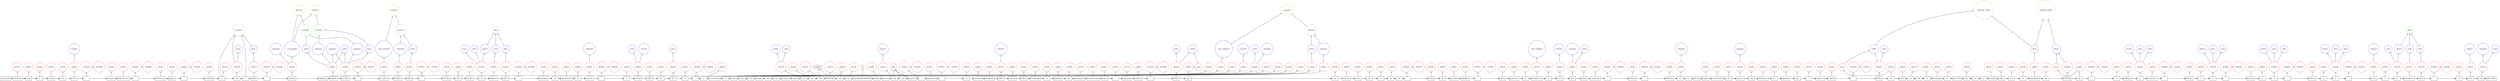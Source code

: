 digraph {
   rankdir=BT;
   edge [arrowhead=empty];

   subgraph {
      rank="source";
      edge [arrowhead=normal];
      node [shape=box];
      t0 [label="doc0_BOF"];
      t1 [label="tribunale"];
      t2 [label="civile"];
      t3 [label="e"];
      t4 [label="penale"];
      t5 [label="di"];
      t6 [label="ivrea"];
      t7 [label="\n"];
      t8 [label="sezione"];
      t9 [label="fallimentare"];
      t10 [label="\n"];
      t11 [label="fallimento"];
      t12 [label="kappa"];
      t13 [label="\n"];
      t14 [label="sentenza"];
      t15 [label="n"];
      t16 [label="40"];
      t17 [label="/"];
      t18 [label="2014"];
      t19 [label="\n"];
      t20 [label="giudice"];
      t21 [label="delegato"];
      t22 [label="simone"];
      t23 [label="michele"];
      t24 [label="\n"];
      t25 [label="curatore"];
      t26 [label="scalfaro"];
      t27 [label="fabio"];
      t28 [label="\n"];
      t29 [label="verifica"];
      t30 [label="dei"];
      t31 [label="crediti"];
      t32 [label="12"];
      t33 [label="febbraio"];
      t34 [label="2011"];
      t35 [label="\n"];
      t36 [label="domanda"];
      t37 [label="di"];
      t38 [label="ammissione"];
      t39 [label="al"];
      t40 [label="passivo"];
      t41 [label="\n"];
      t42 [label="a"];
      t43 [label="norma"];
      t44 [label="dell"];
      t45 [label="art"];
      t46 [label="93"];
      t47 [label="lf"];
      t48 [label="\n"];
      t49 [label="il"];
      t50 [label="sottoscritto"];
      t51 [label="d"];
      t52 [label="oria"];
      t53 [label="luca"];
      t54 [label="con"];
      t55 [label="studio"];
      t56 [label="in"];
      t57 [label="via"];
      t58 [label="claudio"];
      t59 [label="traina"];
      t60 [label="24"];
      t61 [label="tel"];
      t62 [label="346"];
      t63 [label="8594782"];
      t64 [label="cod"];
      t65 [label="fis"];
      t66 [label="qcnpla88m04c983k"];
      t67 [label="email"];
      t68 [label="luca.d"];
      t69 [label="oria"];
      t70 [label="@"];
      t71 [label="gmail.it"];
      t72 [label="\n"];
      t73 [label="premesso"];
      t74 [label="\n"];
      t75 [label="di"];
      t76 [label="risultare"];
      t77 [label="creditore"];
      t78 [label="della"];
      t79 [label="società"];
      t80 [label="fallita"];
      t81 [label="dichiarata"];
      t82 [label="in"];
      t83 [label="epigrafe"];
      t84 [label="per"];
      t85 [label="prestazioni"];
      t86 [label="professionali"];
      t87 [label="per"];
      t88 [label="i"];
      t89 [label="seguenti"];
      t90 [label="importi"];
      t91 [label="\n"];
      t92 [label="1923"];
      t93 [label="eur"];
      t94 [label="per"];
      t95 [label="onorari"];
      t96 [label="oltre"];
      t97 [label="iva"];
      t98 [label="e"];
      t99 [label="cp"];
      t100 [label="4%"];
      t101 [label="\n"];
      t102 [label="come"];
      t103 [label="da"];
      t104 [label="parcella"];
      t105 [label="allegata"];
      t106 [label="\n"];
      t107 [label="tanto"];
      t108 [label="premesso"];
      t109 [label="il"];
      t110 [label="sottoscritto"];
      t111 [label="d"];
      t112 [label="oria"];
      t113 [label="luca"];
      t114 [label="porge"];
      t115 [label="rispettosa"];
      t116 [label="\n"];
      t117 [label="istanza"];
      t118 [label="\n"];
      t119 [label="affinché"];
      t120 [label="la"];
      t121 [label="s.v"];
      t122 [label="ill.ma"];
      t123 [label="voglia"];
      t124 [label="ammetterlo"];
      t125 [label="al"];
      t126 [label="passivo"];
      t127 [label="del"];
      t128 [label="fallimento"];
      t129 [label="in"];
      t130 [label="epigrafe"];
      t131 [label="per"];
      t132 [label="i"];
      t133 [label="seguenti"];
      t134 [label="importi"];
      t135 [label="\n"];
      t136 [label="1923"];
      t137 [label="eur"];
      t138 [label="oltre"];
      t139 [label="cp"];
      t140 [label="4%"];
      t141 [label="al"];
      t142 [label="privilegio"];
      t143 [label="ex"];
      t144 [label="art.2753"];
      t145 [label="bis"];
      t146 [label="n.2"];
      t147 [label="c.c"];
      t148 [label="nonché"];
      t149 [label="oltre"];
      t150 [label="iva"];
      t151 [label="al"];
      t152 [label="chirografo"];
      t153 [label="per"];
      t154 [label="3330.00"];
      t155 [label="eur"];
      t156 [label="\n"];
      t157 [label="si"];
      t158 [label="allegano"];
      t159 [label="3"];
      t160 [label="documenti"];
      t161 [label="\n"];
      t162 [label="fattura"];
      t163 [label="n"];
      t164 [label="1"];
      t165 [label="\n"];
      t166 [label="fattura"];
      t167 [label="n"];
      t168 [label="2"];
      t169 [label="\n"];
      t170 [label="fattura"];
      t171 [label="n"];
      t172 [label="3"];
      t173 [label="\n"];
      t174 [label="ivrea"];
      t175 [label="li"];
      t176 [label="15"];
      t177 [label="settembre"];
      t178 [label="2013"];
      t179 [label="\n"];
      t180 [label="d"];
      t181 [label="oria"];
      t182 [label="luca"];
      t183 [label="doc0_EOF"];
      t0 -> t1;
      t1 -> t2;
      t2 -> t3;
      t3 -> t4;
      t4 -> t5;
      t5 -> t6;
      t6 -> t7;
      t7 -> t8;
      t8 -> t9;
      t9 -> t10;
      t10 -> t11;
      t11 -> t12;
      t12 -> t13;
      t13 -> t14;
      t14 -> t15;
      t15 -> t16;
      t16 -> t17;
      t17 -> t18;
      t18 -> t19;
      t19 -> t20;
      t20 -> t21;
      t21 -> t22;
      t22 -> t23;
      t23 -> t24;
      t24 -> t25;
      t25 -> t26;
      t26 -> t27;
      t27 -> t28;
      t28 -> t29;
      t29 -> t30;
      t30 -> t31;
      t31 -> t32;
      t32 -> t33;
      t33 -> t34;
      t34 -> t35;
      t35 -> t36;
      t36 -> t37;
      t37 -> t38;
      t38 -> t39;
      t39 -> t40;
      t40 -> t41;
      t41 -> t42;
      t42 -> t43;
      t43 -> t44;
      t44 -> t45;
      t45 -> t46;
      t46 -> t47;
      t47 -> t48;
      t48 -> t49;
      t49 -> t50;
      t50 -> t51;
      t51 -> t52;
      t52 -> t53;
      t53 -> t54;
      t54 -> t55;
      t55 -> t56;
      t56 -> t57;
      t57 -> t58;
      t58 -> t59;
      t59 -> t60;
      t60 -> t61;
      t61 -> t62;
      t62 -> t63;
      t63 -> t64;
      t64 -> t65;
      t65 -> t66;
      t66 -> t67;
      t67 -> t68;
      t68 -> t69;
      t69 -> t70;
      t70 -> t71;
      t71 -> t72;
      t72 -> t73;
      t73 -> t74;
      t74 -> t75;
      t75 -> t76;
      t76 -> t77;
      t77 -> t78;
      t78 -> t79;
      t79 -> t80;
      t80 -> t81;
      t81 -> t82;
      t82 -> t83;
      t83 -> t84;
      t84 -> t85;
      t85 -> t86;
      t86 -> t87;
      t87 -> t88;
      t88 -> t89;
      t89 -> t90;
      t90 -> t91;
      t91 -> t92;
      t92 -> t93;
      t93 -> t94;
      t94 -> t95;
      t95 -> t96;
      t96 -> t97;
      t97 -> t98;
      t98 -> t99;
      t99 -> t100;
      t100 -> t101;
      t101 -> t102;
      t102 -> t103;
      t103 -> t104;
      t104 -> t105;
      t105 -> t106;
      t106 -> t107;
      t107 -> t108;
      t108 -> t109;
      t109 -> t110;
      t110 -> t111;
      t111 -> t112;
      t112 -> t113;
      t113 -> t114;
      t114 -> t115;
      t115 -> t116;
      t116 -> t117;
      t117 -> t118;
      t118 -> t119;
      t119 -> t120;
      t120 -> t121;
      t121 -> t122;
      t122 -> t123;
      t123 -> t124;
      t124 -> t125;
      t125 -> t126;
      t126 -> t127;
      t127 -> t128;
      t128 -> t129;
      t129 -> t130;
      t130 -> t131;
      t131 -> t132;
      t132 -> t133;
      t133 -> t134;
      t134 -> t135;
      t135 -> t136;
      t136 -> t137;
      t137 -> t138;
      t138 -> t139;
      t139 -> t140;
      t140 -> t141;
      t141 -> t142;
      t142 -> t143;
      t143 -> t144;
      t144 -> t145;
      t145 -> t146;
      t146 -> t147;
      t147 -> t148;
      t148 -> t149;
      t149 -> t150;
      t150 -> t151;
      t151 -> t152;
      t152 -> t153;
      t153 -> t154;
      t154 -> t155;
      t155 -> t156;
      t156 -> t157;
      t157 -> t158;
      t158 -> t159;
      t159 -> t160;
      t160 -> t161;
      t161 -> t162;
      t162 -> t163;
      t163 -> t164;
      t164 -> t165;
      t165 -> t166;
      t166 -> t167;
      t167 -> t168;
      t168 -> t169;
      t169 -> t170;
      t170 -> t171;
      t171 -> t172;
      t172 -> t173;
      t173 -> t174;
      t174 -> t175;
      t175 -> t176;
      t176 -> t177;
      t177 -> t178;
      t178 -> t179;
      t179 -> t180;
      t180 -> t181;
      t181 -> t182;
      t182 -> t183;
   }

   subgraph {
      rank="same";
      node [color=red,shape=circle];
      tag130 [label=numero]; 
      tag131 [label=numero]; 
      tag132 [label=numero]; 
      tag133 [label=numero]; 
      tag134 [label=numero]; 
      tag135 [label=numero]; 
      tag136 [label=numero]; 
      tag137 [label=numero]; 
      tag138 [label=numero]; 
      tag139 [label=numero]; 
      tag140 [label=numero]; 
      tag141 [label=numero]; 
      tag142 [label=numero]; 
      tag143 [label=numero]; 
      tag144 [label=numero]; 
      tag145 [label=numero]; 
      tag146 [label=numero]; 
      tag0 [label=parola]; 
      tag1 [label=parola]; 
      tag2 [label=parola]; 
      tag3 [label=parola]; 
      tag4 [label=parola]; 
      tag5 [label=parola]; 
      tag6 [label=parola]; 
      tag7 [label=parola]; 
      tag8 [label=parola]; 
      tag9 [label=parola]; 
      tag10 [label=parola]; 
      tag11 [label=parola]; 
      tag12 [label=parola]; 
      tag13 [label=parola]; 
      tag14 [label=parola]; 
      tag15 [label=parola]; 
      tag16 [label=parola]; 
      tag17 [label=parola]; 
      tag18 [label=parola]; 
      tag19 [label=parola]; 
      tag20 [label=parola]; 
      tag21 [label=parola]; 
      tag22 [label=parola]; 
      tag23 [label=parola]; 
      tag24 [label=parola]; 
      tag25 [label=parola]; 
      tag26 [label=parola]; 
      tag27 [label=parola]; 
      tag28 [label=parola]; 
      tag29 [label=parola]; 
      tag30 [label=parola]; 
      tag31 [label=parola]; 
      tag32 [label=parola]; 
      tag33 [label=parola]; 
      tag34 [label=parola]; 
      tag35 [label=parola]; 
      tag36 [label=parola]; 
      tag37 [label=parola]; 
      tag38 [label=parola]; 
      tag39 [label=parola]; 
      tag40 [label=parola]; 
      tag41 [label=parola]; 
      tag42 [label=parola]; 
      tag43 [label=parola]; 
      tag44 [label=parola]; 
      tag45 [label=parola]; 
      tag46 [label=parola]; 
      tag47 [label=parola]; 
      tag48 [label=parola]; 
      tag49 [label=parola]; 
      tag50 [label=parola]; 
      tag51 [label=parola]; 
      tag52 [label=parola]; 
      tag53 [label=parola]; 
      tag54 [label=parola]; 
      tag55 [label=parola]; 
      tag56 [label=parola]; 
      tag57 [label=parola]; 
      tag58 [label=parola]; 
      tag59 [label=parola]; 
      tag60 [label=parola]; 
      tag61 [label=parola]; 
      tag62 [label=parola]; 
      tag63 [label=parola]; 
      tag64 [label=parola]; 
      tag65 [label=parola]; 
      tag66 [label=parola]; 
      tag67 [label=parola]; 
      tag68 [label=parola]; 
      tag69 [label=parola]; 
      tag70 [label=parola]; 
      tag71 [label=parola]; 
      tag72 [label=parola]; 
      tag73 [label=parola]; 
      tag74 [label=parola]; 
      tag75 [label=parola]; 
      tag76 [label=parola]; 
      tag77 [label=parola]; 
      tag78 [label=parola]; 
      tag79 [label=parola]; 
      tag80 [label=parola]; 
      tag81 [label=parola]; 
      tag82 [label=parola]; 
      tag83 [label=parola]; 
      tag84 [label=parola]; 
      tag85 [label=parola]; 
      tag86 [label=parola]; 
      tag87 [label=parola]; 
      tag88 [label=parola]; 
      tag89 [label=parola]; 
      tag90 [label=parola]; 
      tag91 [label=parola]; 
      tag92 [label=parola]; 
      tag93 [label=parola]; 
      tag94 [label=parola]; 
      tag95 [label=parola]; 
      tag96 [label=parola]; 
      tag97 [label=parola]; 
      tag98 [label=parola]; 
      tag99 [label=parola]; 
      tag100 [label=parola]; 
      tag101 [label=parola]; 
      tag102 [label=parola]; 
      tag103 [label=parola]; 
      tag104 [label=parola]; 
      tag105 [label=parola]; 
      tag106 [label=parola]; 
      tag107 [label=parola]; 
      tag108 [label=parola]; 
      tag109 [label=parola]; 
      tag110 [label=parola]; 
      tag111 [label=parola]; 
      tag112 [label=parola]; 
      tag113 [label=parola]; 
      tag114 [label=parola]; 
      tag115 [label=parola]; 
      tag116 [label=parola]; 
      tag117 [label=parola]; 
      tag118 [label=parola]; 
      tag119 [label=parola]; 
      tag120 [label=parola]; 
      tag121 [label=parola]; 
      tag122 [label=parola]; 
      tag123 [label=parola]; 
      tag124 [label=parola]; 
      tag125 [label=parola]; 
      tag126 [label=parola]; 
      tag127 [label=parola]; 
      tag128 [label=parola]; 
      tag129 [label=parola]; 
      tag147 [label=newline]; 
      tag148 [label=newline]; 
      tag149 [label=newline]; 
      tag150 [label=newline]; 
      tag151 [label=newline]; 
      tag152 [label=newline]; 
      tag153 [label=newline]; 
      tag154 [label=newline]; 
      tag155 [label=newline]; 
      tag156 [label=newline]; 
      tag157 [label=newline]; 
      tag158 [label=newline]; 
      tag159 [label=newline]; 
      tag160 [label=newline]; 
      tag161 [label=newline]; 
      tag162 [label=newline]; 
      tag163 [label=newline]; 
      tag164 [label=newline]; 
      tag165 [label=newline]; 
      tag166 [label=newline]; 
      tag167 [label=newline]; 
      tag168 [label=newline]; 
      tag169 [label=newline]; 
      tag170 [label=newline]; 
      tag171 [label=newline]; 
      tag172 [label=newline]; 
      tag173 [label=newline]; 
      tag174 [label=newline]; 
      tag175 [label=newline]; 
      tag176 [label=newline]; 
      tag177 [label=newline]; 
      tag178 [label=newline]; 
      tag179 [label=newline]; 
      tag180 [label=newline]; 
      tag181 [label=newline]; 
      tag182 [label=newline]; 
      tag183 [label=newline]; 
      tag184 [label=newline]; 
      tag185 [label=newline]; 
      tag186 [label=newline]; 
      tag187 [label=newline]; 
      tag188 [label=newline]; 
      tag189 [label=newline]; 
      tag190 [label=newline]; 
      tag191 [label=newline]; 
      tag192 [label=newline]; 
      tag267 [label=euro]; 
      tag268 [label=euro]; 
      tag269 [label=euro]; 
      tag201 [label=mail]; 
      tag200 [label=cf]; 
   }

   subgraph {
      rank="same";
      node [color=blue,shape=circle];
      tag273 [label=chiro]; 
      tag259 [label=sym_soggetto]; 
      tag260 [label=sym_soggetto]; 
      tag262 [label=sym_curatore]; 
      tag264 [label=sym_giudice]; 
      tag203 [label=cognome]; 
      tag204 [label=cognome]; 
      tag205 [label=cognome]; 
      tag206 [label=cognome]; 
      tag207 [label=cognome]; 
      tag208 [label=cognome]; 
      tag209 [label=cognome]; 
      tag210 [label=cognome]; 
      tag211 [label=cognome]; 
      tag212 [label=cognome]; 
      tag213 [label=cognome]; 
      tag214 [label=cognome]; 
      tag215 [label=cognome]; 
      tag216 [label=nome]; 
      tag217 [label=nome]; 
      tag218 [label=nome]; 
      tag219 [label=nome]; 
      tag220 [label=nome]; 
      tag221 [label=nome]; 
      tag222 [label=nome]; 
      tag223 [label=nome]; 
      tag224 [label=nome]; 
      tag270 [label=valuta]; 
      tag271 [label=valuta]; 
      tag272 [label=valuta]; 
      tag193 [label=comune]; 
      tag194 [label=comune]; 
      tag195 [label=comune]; 
      tag196 [label=comune]; 
      tag197 [label=comune]; 
      tag198 [label=comune]; 
      tag199 [label=comune]; 
      tag229 [label=giorno]; 
      tag230 [label=giorno]; 
      tag231 [label=giorno]; 
      tag232 [label=giorno]; 
      tag233 [label=giorno]; 
      tag234 [label=giorno]; 
      tag235 [label=giorno]; 
      tag236 [label=mese]; 
      tag237 [label=mese]; 
      tag238 [label=mese]; 
      tag239 [label=mese]; 
      tag240 [label=mese]; 
      tag241 [label=mese]; 
      tag242 [label=mese]; 
      tag243 [label=anno]; 
      tag244 [label=anno]; 
      tag245 [label=anno]; 
      tag246 [label=anno]; 
      tag247 [label=anno]; 
      tag248 [label=anno]; 
      tag249 [label=anno]; 
      tag250 [label=anno]; 
      tag251 [label=anno]; 
      tag252 [label=anno]; 
      tag253 [label=anno]; 
      tag254 [label=anno]; 
      tag255 [label=anno]; 
      tag256 [label=anno]; 
   }

   subgraph {
      rank="same";
      node [color=green,shape=circle];
      tag257 [label=data]; 
      tag258 [label=data]; 
      tag225 [label=persona]; 
      tag226 [label=persona]; 
      tag227 [label=persona]; 
      tag228 [label=persona]; 
      tag276 [label=n_pratica]; 
   }

   subgraph {
      rank="same";
      node [color=orange,shape=circle];
      tag261 [label=soggetto]; 
      tag263 [label=curatore]; 
      tag265 [label=giudice]; 
      tag266 [label=giudice]; 
      tag274 [label=richiesta_valuta]; 
      tag275 [label=richiesta_valuta]; 
   }
   t1 -> tag0;
   t2 -> tag1;
   t3 -> tag2;
   t4 -> tag3;
   t5 -> tag4;
   t6 -> tag5;
   t8 -> tag6;
   t9 -> tag7;
   t11 -> tag8;
   t12 -> tag9;
   t14 -> tag10;
   t15 -> tag11;
   t20 -> tag12;
   t21 -> tag13;
   t22 -> tag14;
   t23 -> tag15;
   t25 -> tag16;
   t26 -> tag17;
   t27 -> tag18;
   t29 -> tag19;
   t30 -> tag20;
   t31 -> tag21;
   t33 -> tag22;
   t36 -> tag23;
   t37 -> tag24;
   t38 -> tag25;
   t39 -> tag26;
   t40 -> tag27;
   t42 -> tag28;
   t43 -> tag29;
   t44 -> tag30;
   t45 -> tag31;
   t47 -> tag32;
   t49 -> tag33;
   t50 -> tag34;
   t51 -> tag35;
   t52 -> tag36;
   t53 -> tag37;
   t54 -> tag38;
   t55 -> tag39;
   t56 -> tag40;
   t57 -> tag41;
   t58 -> tag42;
   t59 -> tag43;
   t61 -> tag44;
   t64 -> tag45;
   t65 -> tag46;
   t67 -> tag47;
   t69 -> tag48;
   t73 -> tag49;
   t75 -> tag50;
   t76 -> tag51;
   t77 -> tag52;
   t78 -> tag53;
   t79 -> tag54;
   t80 -> tag55;
   t81 -> tag56;
   t82 -> tag57;
   t83 -> tag58;
   t84 -> tag59;
   t85 -> tag60;
   t86 -> tag61;
   t87 -> tag62;
   t88 -> tag63;
   t89 -> tag64;
   t90 -> tag65;
   t93 -> tag66;
   t94 -> tag67;
   t95 -> tag68;
   t96 -> tag69;
   t97 -> tag70;
   t98 -> tag71;
   t99 -> tag72;
   t102 -> tag73;
   t103 -> tag74;
   t104 -> tag75;
   t105 -> tag76;
   t107 -> tag77;
   t108 -> tag78;
   t109 -> tag79;
   t110 -> tag80;
   t111 -> tag81;
   t112 -> tag82;
   t113 -> tag83;
   t114 -> tag84;
   t115 -> tag85;
   t117 -> tag86;
   t119 -> tag87;
   t120 -> tag88;
   t123 -> tag89;
   t124 -> tag90;
   t125 -> tag91;
   t126 -> tag92;
   t127 -> tag93;
   t128 -> tag94;
   t129 -> tag95;
   t130 -> tag96;
   t131 -> tag97;
   t132 -> tag98;
   t133 -> tag99;
   t134 -> tag100;
   t137 -> tag101;
   t138 -> tag102;
   t139 -> tag103;
   t141 -> tag104;
   t142 -> tag105;
   t143 -> tag106;
   t145 -> tag107;
   t148 -> tag108;
   t149 -> tag109;
   t150 -> tag110;
   t151 -> tag111;
   t152 -> tag112;
   t153 -> tag113;
   t155 -> tag114;
   t157 -> tag115;
   t158 -> tag116;
   t160 -> tag117;
   t162 -> tag118;
   t163 -> tag119;
   t166 -> tag120;
   t167 -> tag121;
   t170 -> tag122;
   t171 -> tag123;
   t174 -> tag124;
   t175 -> tag125;
   t177 -> tag126;
   t180 -> tag127;
   t181 -> tag128;
   t182 -> tag129;
   t16 -> tag130;
   t18 -> tag131;
   t32 -> tag132;
   t34 -> tag133;
   t46 -> tag134;
   t60 -> tag135;
   t62 -> tag136;
   t63 -> tag137;
   t92 -> tag138;
   t136 -> tag139;
   t154 -> tag140;
   t159 -> tag141;
   t164 -> tag142;
   t168 -> tag143;
   t172 -> tag144;
   t176 -> tag145;
   t178 -> tag146;
   t7 -> tag147;
   t10 -> tag148;
   t13 -> tag149;
   t19 -> tag150;
   t24 -> tag151;
   t28 -> tag152;
   t35 -> tag153;
   t41 -> tag154;
   t48 -> tag155;
   t72 -> tag156;
   t74 -> tag157;
   t91 -> tag158;
   t101 -> tag159;
   t106 -> tag160;
   t116 -> tag161;
   t118 -> tag162;
   t135 -> tag163;
   t156 -> tag164;
   t161 -> tag165;
   t165 -> tag166;
   t169 -> tag167;
   t173 -> tag168;
   t179 -> tag169;
   tag147 -> tag170;
   tag148 -> tag171;
   tag149 -> tag172;
   tag150 -> tag173;
   tag151 -> tag174;
   tag152 -> tag175;
   tag153 -> tag176;
   tag154 -> tag177;
   tag155 -> tag178;
   tag156 -> tag179;
   tag157 -> tag180;
   tag158 -> tag181;
   tag159 -> tag182;
   tag160 -> tag183;
   tag161 -> tag184;
   tag162 -> tag185;
   tag163 -> tag186;
   tag164 -> tag187;
   tag165 -> tag188;
   tag166 -> tag189;
   tag167 -> tag190;
   tag168 -> tag191;
   tag169 -> tag192;
   tag5 -> tag193;
   tag29 -> tag194;
   tag36 -> tag195;
   tag48 -> tag196;
   tag82 -> tag197;
   tag124 -> tag198;
   tag128 -> tag199;
   t66 -> tag200;
   t69 -> tag201;
   t70 -> tag201;
   t71 -> tag201;
   t62 -> tag202;
   t63 -> tag202;
   tag14 -> tag203;
   tag15 -> tag203;
   tag12 -> tag204;
   tag14 -> tag205;
   tag15 -> tag206;
   tag17 -> tag207;
   tag27 -> tag208;
   tag37 -> tag209;
   tag43 -> tag210;
   tag53 -> tag211;
   tag83 -> tag212;
   tag88 -> tag213;
   tag92 -> tag214;
   tag129 -> tag215;
   tag14 -> tag216;
   tag15 -> tag216;
   tag14 -> tag217;
   tag15 -> tag218;
   tag18 -> tag219;
   tag29 -> tag220;
   tag37 -> tag221;
   tag42 -> tag222;
   tag83 -> tag223;
   tag129 -> tag224;
   tag205 -> tag225;
   tag218 -> tag225;
   tag207 -> tag226;
   tag219 -> tag226;
   tag206 -> tag227;
   tag217 -> tag227;
   tag210 -> tag228;
   tag222 -> tag228;
   tag132 -> tag229;
   tag135 -> tag230;
   tag141 -> tag231;
   tag142 -> tag232;
   tag143 -> tag233;
   tag144 -> tag234;
   tag145 -> tag235;
   tag132 -> tag236;
   tag141 -> tag237;
   tag142 -> tag238;
   tag143 -> tag239;
   tag144 -> tag240;
   tag22 -> tag241;
   tag126 -> tag242;
   tag131 -> tag243;
   tag133 -> tag244;
   tag138 -> tag245;
   tag139 -> tag246;
   tag146 -> tag247;
   tag130 -> tag248;
   tag132 -> tag249;
   tag134 -> tag250;
   tag135 -> tag251;
   tag141 -> tag252;
   tag142 -> tag253;
   tag143 -> tag254;
   tag144 -> tag255;
   tag145 -> tag256;
   tag229 -> tag257;
   tag241 -> tag257;
   tag244 -> tag257;
   tag235 -> tag258;
   tag242 -> tag258;
   tag247 -> tag258;
   tag34 -> tag259;
   tag80 -> tag260;
   tag228 -> tag261;
   tag259 -> tag261;
   tag16 -> tag262;
   tag226 -> tag263;
   tag262 -> tag263;
   tag12 -> tag264;
   tag225 -> tag265;
   tag264 -> tag265;
   tag227 -> tag266;
   tag264 -> tag266;
   tag66 -> tag267;
   tag101 -> tag268;
   tag114 -> tag269;
   tag138 -> tag270;
   tag267 -> tag270;
   tag139 -> tag271;
   tag268 -> tag271;
   tag140 -> tag272;
   tag269 -> tag272;
   tag112 -> tag273;
   tag273 -> tag274;
   tag271 -> tag274;
   tag273 -> tag275;
   tag272 -> tag275;
   tag130 -> tag276;
   tag243 -> tag276;
   t15 -> tag276;
   t17 -> tag276;
}
